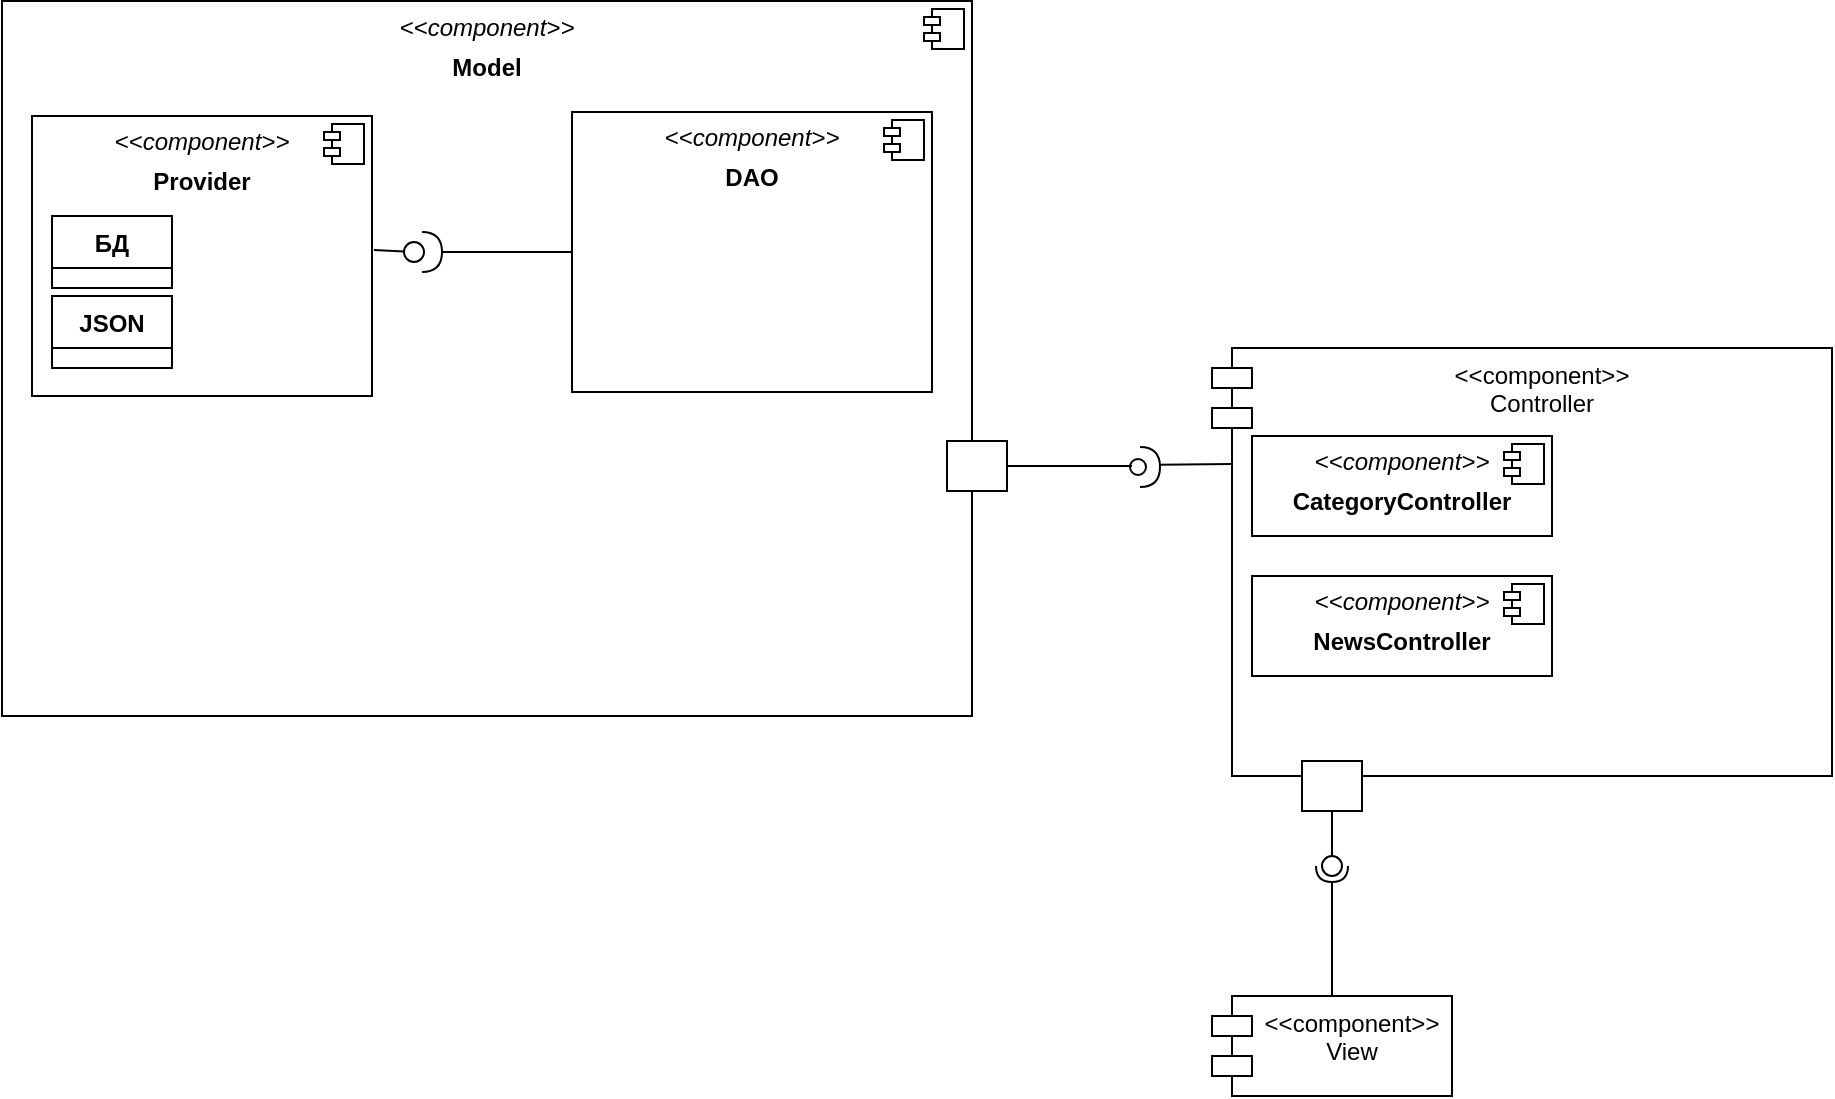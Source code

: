 <mxfile version="15.8.9" type="device"><diagram id="NtytEcPaFvOql98VsflQ" name="Page-1"><mxGraphModel dx="1374" dy="757" grid="1" gridSize="10" guides="1" tooltips="1" connect="1" arrows="1" fold="1" page="1" pageScale="1" pageWidth="2339" pageHeight="3300" math="0" shadow="0"><root><mxCell id="0"/><mxCell id="1" parent="0"/><mxCell id="FmLHZg3kcn91Z-muaStj-23" value="&lt;p style=&quot;margin: 0px ; margin-top: 6px ; text-align: center&quot;&gt;&lt;i&gt;&amp;lt;&amp;lt;component&amp;gt;&amp;gt;&lt;/i&gt;&lt;b&gt;&lt;br&gt;&lt;/b&gt;&lt;/p&gt;&lt;p style=&quot;margin: 0px ; margin-top: 6px ; text-align: center&quot;&gt;&lt;b&gt;Model&lt;/b&gt;&lt;/p&gt;&lt;p style=&quot;margin: 0px ; margin-left: 8px&quot;&gt;&lt;br&gt;&lt;/p&gt;" style="align=left;overflow=fill;html=1;dropTarget=0;" parent="1" vertex="1"><mxGeometry x="225" y="192.5" width="485" height="357.5" as="geometry"/></mxCell><mxCell id="FmLHZg3kcn91Z-muaStj-24" value="" style="shape=component;jettyWidth=8;jettyHeight=4;" parent="FmLHZg3kcn91Z-muaStj-23" vertex="1"><mxGeometry x="1" width="20" height="20" relative="1" as="geometry"><mxPoint x="-24" y="4" as="offset"/></mxGeometry></mxCell><mxCell id="FmLHZg3kcn91Z-muaStj-63" value="&lt;p style=&quot;margin: 0px ; margin-top: 6px ; text-align: center&quot;&gt;&lt;i&gt;&amp;lt;&amp;lt;component&amp;gt;&amp;gt;&lt;/i&gt;&lt;b&gt;&lt;br&gt;&lt;/b&gt;&lt;/p&gt;&lt;p style=&quot;margin: 0px ; margin-top: 6px ; text-align: center&quot;&gt;&lt;b&gt;Provider&lt;/b&gt;&lt;/p&gt;&lt;p style=&quot;margin: 0px ; margin-left: 8px&quot;&gt;&lt;br&gt;&lt;/p&gt;" style="align=left;overflow=fill;html=1;dropTarget=0;" parent="1" vertex="1"><mxGeometry x="240" y="250" width="170" height="140" as="geometry"/></mxCell><mxCell id="FmLHZg3kcn91Z-muaStj-64" value="" style="shape=component;jettyWidth=8;jettyHeight=4;" parent="FmLHZg3kcn91Z-muaStj-63" vertex="1"><mxGeometry x="1" width="20" height="20" relative="1" as="geometry"><mxPoint x="-24" y="4" as="offset"/></mxGeometry></mxCell><mxCell id="FmLHZg3kcn91Z-muaStj-13" value="&lt;&lt;component&gt;&gt;&#10;Controller" style="shape=module;align=left;spacingLeft=20;align=center;verticalAlign=top;" parent="1" vertex="1"><mxGeometry x="830" y="366" width="310" height="214" as="geometry"/></mxCell><mxCell id="FmLHZg3kcn91Z-muaStj-33" value="" style="group;rotation=0;" parent="1" vertex="1" connectable="0"><mxGeometry x="750" y="396.5" width="60" height="57" as="geometry"/></mxCell><mxCell id="FmLHZg3kcn91Z-muaStj-32" value="" style="ellipse;html=1;fontSize=11;align=center;fillColor=none;points=[];aspect=fixed;resizable=0;verticalAlign=bottom;labelPosition=center;verticalLabelPosition=top;flipH=1;rotation=0;" parent="FmLHZg3kcn91Z-muaStj-33" vertex="1"><mxGeometry x="39" y="25" width="8" height="8" as="geometry"/></mxCell><mxCell id="FmLHZg3kcn91Z-muaStj-55" value="&lt;span style=&quot;color: rgba(0 , 0 , 0 , 0) ; font-family: monospace ; font-size: 0px ; background-color: rgb(248 , 249 , 250)&quot;&gt;%3CmxGraphModel%3E%3Croot%3E%3CmxCell%20id%3D%220%22%2F%3E%3CmxCell%20id%3D%221%22%20parent%3D%220%22%2F%3E%3CmxCell%20id%3D%222%22%20value%3D%22%22%20style%3D%22endArrow%3Dnone%3Bhtml%3D1%3Brounded%3D0%3BentryX%3D0.956%3BentryY%3D0.443%3BentryDx%3D0%3BentryDy%3D0%3BentryPerimeter%3D0%3BexitX%3D0.601%3BexitY%3D0%3BexitDx%3D0%3BexitDy%3D0%3BexitPerimeter%3D0%3B%22%20edge%3D%221%22%20parent%3D%221%22%3E%3CmxGeometry%20width%3D%2250%22%20height%3D%2250%22%20relative%3D%221%22%20as%3D%22geometry%22%3E%3CmxPoint%20x%3D%22882.12%22%20y%3D%22600%22%20as%3D%22sourcePoint%22%2F%3E%3CmxPoint%20x%3D%22882.14%22%20y%3D%22545.56%22%20as%3D%22targetPoint%22%2F%3E%3C%2FmxGeometry%3E%3C%2FmxCell%3E%3C%2Froot%3E%3C%2FmxGraphModel%3E&lt;/span&gt;&lt;span style=&quot;color: rgba(0 , 0 , 0 , 0) ; font-family: monospace ; font-size: 0px ; background-color: rgb(248 , 249 , 250)&quot;&gt;%3CmxGraphModel%3E%3Croot%3E%3CmxCell%20id%3D%220%22%2F%3E%3CmxCell%20id%3D%221%22%20parent%3D%220%22%2F%3E%3CmxCell%20id%3D%222%22%20value%3D%22%22%20style%3D%22endArrow%3Dnone%3Bhtml%3D1%3Brounded%3D0%3BentryX%3D0.956%3BentryY%3D0.443%3BentryDx%3D0%3BentryDy%3D0%3BentryPerimeter%3D0%3BexitX%3D0.601%3BexitY%3D0%3BexitDx%3D0%3BexitDy%3D0%3BexitPerimeter%3D0%3B%22%20edge%3D%221%22%20parent%3D%221%22%3E%3CmxGeometry%20width%3D%2250%22%20height%3D%2250%22%20relative%3D%221%22%20as%3D%22geometry%22%3E%3CmxPoint%20x%3D%22882.12%22%20y%3D%22600%22%20as%3D%22sourcePoint%22%2F%3E%3CmxPoint%20x%3D%22882.14%22%20y%3D%22545.56%22%20as%3D%22targetPoint%22%2F%3E%3C%2FmxGeometry%3E%3C%2FmxCell%3E%3C%2Froot%3E%3C%2FmxGraphModel%3E&lt;/span&gt;" style="shape=requiredInterface;html=1;verticalLabelPosition=bottom;sketch=0;rotation=0;" parent="FmLHZg3kcn91Z-muaStj-33" vertex="1"><mxGeometry x="44" y="19" width="10" height="20" as="geometry"/></mxCell><mxCell id="FmLHZg3kcn91Z-muaStj-58" value="" style="endArrow=none;html=1;rounded=0;entryX=0.956;entryY=0.443;entryDx=0;entryDy=0;entryPerimeter=0;" parent="1" target="FmLHZg3kcn91Z-muaStj-55" edge="1"><mxGeometry width="50" height="50" relative="1" as="geometry"><mxPoint x="840" y="424" as="sourcePoint"/><mxPoint x="830" y="550" as="targetPoint"/></mxGeometry></mxCell><mxCell id="FmLHZg3kcn91Z-muaStj-62" value="" style="group;rotation=0;" parent="1" vertex="1" connectable="0"><mxGeometry x="410" y="313" width="35" height="15" as="geometry"/></mxCell><mxCell id="FmLHZg3kcn91Z-muaStj-59" value="" style="rounded=0;orthogonalLoop=1;jettySize=auto;html=1;endArrow=none;endFill=0;sketch=0;sourcePerimeterSpacing=0;targetPerimeterSpacing=0;" parent="FmLHZg3kcn91Z-muaStj-62" target="FmLHZg3kcn91Z-muaStj-61" edge="1"><mxGeometry relative="1" as="geometry"><mxPoint x="1" y="4" as="sourcePoint"/></mxGeometry></mxCell><mxCell id="FmLHZg3kcn91Z-muaStj-61" value="" style="ellipse;whiteSpace=wrap;html=1;align=center;aspect=fixed;resizable=0;points=[];outlineConnect=0;sketch=0;rotation=0;" parent="FmLHZg3kcn91Z-muaStj-62" vertex="1"><mxGeometry x="16" width="10" height="10" as="geometry"/></mxCell><mxCell id="Fh0oKrmo_WHc7oFSSMjM-10" value="&lt;span style=&quot;color: rgba(0 , 0 , 0 , 0) ; font-family: monospace ; font-size: 0px ; background-color: rgb(248 , 249 , 250)&quot;&gt;%3CmxGraphModel%3E%3Croot%3E%3CmxCell%20id%3D%220%22%2F%3E%3CmxCell%20id%3D%221%22%20parent%3D%220%22%2F%3E%3CmxCell%20id%3D%222%22%20value%3D%22%22%20style%3D%22endArrow%3Dnone%3Bhtml%3D1%3Brounded%3D0%3BentryX%3D0.956%3BentryY%3D0.443%3BentryDx%3D0%3BentryDy%3D0%3BentryPerimeter%3D0%3BexitX%3D0.601%3BexitY%3D0%3BexitDx%3D0%3BexitDy%3D0%3BexitPerimeter%3D0%3B%22%20edge%3D%221%22%20parent%3D%221%22%3E%3CmxGeometry%20width%3D%2250%22%20height%3D%2250%22%20relative%3D%221%22%20as%3D%22geometry%22%3E%3CmxPoint%20x%3D%22882.12%22%20y%3D%22600%22%20as%3D%22sourcePoint%22%2F%3E%3CmxPoint%20x%3D%22882.14%22%20y%3D%22545.56%22%20as%3D%22targetPoint%22%2F%3E%3C%2FmxGeometry%3E%3C%2FmxCell%3E%3C%2Froot%3E%3C%2FmxGraphModel%3E&lt;/span&gt;&lt;span style=&quot;color: rgba(0 , 0 , 0 , 0) ; font-family: monospace ; font-size: 0px ; background-color: rgb(248 , 249 , 250)&quot;&gt;%3CmxGraphModel%3E%3Croot%3E%3CmxCell%20id%3D%220%22%2F%3E%3CmxCell%20id%3D%221%22%20parent%3D%220%22%2F%3E%3CmxCell%20id%3D%222%22%20value%3D%22%22%20style%3D%22endArrow%3Dnone%3Bhtml%3D1%3Brounded%3D0%3BentryX%3D0.956%3BentryY%3D0.443%3BentryDx%3D0%3BentryDy%3D0%3BentryPerimeter%3D0%3BexitX%3D0.601%3BexitY%3D0%3BexitDx%3D0%3BexitDy%3D0%3BexitPerimeter%3D0%3B%22%20edge%3D%221%22%20parent%3D%221%22%3E%3CmxGeometry%20width%3D%2250%22%20height%3D%2250%22%20relative%3D%221%22%20as%3D%22geometry%22%3E%3CmxPoint%20x%3D%22882.12%22%20y%3D%22600%22%20as%3D%22sourcePoint%22%2F%3E%3CmxPoint%20x%3D%22882.14%22%20y%3D%22545.56%22%20as%3D%22targetPoint%22%2F%3E%3C%2FmxGeometry%3E%3C%2FmxCell%3E%3C%2Froot%3E%3C%2FmxGraphModel%3E&lt;/span&gt;" style="shape=requiredInterface;html=1;verticalLabelPosition=bottom;sketch=0;rotation=0;" vertex="1" parent="FmLHZg3kcn91Z-muaStj-62"><mxGeometry x="25" y="-5" width="10" height="20" as="geometry"/></mxCell><mxCell id="FmLHZg3kcn91Z-muaStj-68" value="БД" style="swimlane;fontStyle=1;align=center;verticalAlign=top;childLayout=stackLayout;horizontal=1;startSize=26;horizontalStack=0;resizeParent=1;resizeParentMax=0;resizeLast=0;collapsible=1;marginBottom=0;" parent="1" vertex="1"><mxGeometry x="250" y="300" width="60" height="36" as="geometry"/></mxCell><mxCell id="FmLHZg3kcn91Z-muaStj-69" value="JSON" style="swimlane;fontStyle=1;align=center;verticalAlign=top;childLayout=stackLayout;horizontal=1;startSize=26;horizontalStack=0;resizeParent=1;resizeParentMax=0;resizeLast=0;collapsible=1;marginBottom=0;" parent="1" vertex="1"><mxGeometry x="250" y="340" width="60" height="36" as="geometry"/></mxCell><mxCell id="Fh0oKrmo_WHc7oFSSMjM-1" value="&lt;p style=&quot;margin: 0px ; margin-top: 6px ; text-align: center&quot;&gt;&lt;i&gt;&amp;lt;&amp;lt;component&amp;gt;&amp;gt;&lt;/i&gt;&lt;b&gt;&lt;br&gt;&lt;/b&gt;&lt;/p&gt;&lt;p style=&quot;margin: 0px ; margin-top: 6px ; text-align: center&quot;&gt;&lt;b&gt;DAO&lt;/b&gt;&lt;/p&gt;&lt;p style=&quot;margin: 0px ; margin-left: 8px&quot;&gt;&lt;br&gt;&lt;/p&gt;" style="align=left;overflow=fill;html=1;dropTarget=0;" vertex="1" parent="1"><mxGeometry x="510" y="248" width="180" height="140" as="geometry"/></mxCell><mxCell id="Fh0oKrmo_WHc7oFSSMjM-2" value="" style="shape=component;jettyWidth=8;jettyHeight=4;" vertex="1" parent="Fh0oKrmo_WHc7oFSSMjM-1"><mxGeometry x="1" width="20" height="20" relative="1" as="geometry"><mxPoint x="-24" y="4" as="offset"/></mxGeometry></mxCell><mxCell id="Fh0oKrmo_WHc7oFSSMjM-11" value="" style="endArrow=none;html=1;rounded=0;entryX=0;entryY=0.5;entryDx=0;entryDy=0;exitX=1;exitY=0.5;exitDx=0;exitDy=0;exitPerimeter=0;" edge="1" parent="1" source="Fh0oKrmo_WHc7oFSSMjM-10" target="Fh0oKrmo_WHc7oFSSMjM-1"><mxGeometry width="50" height="50" relative="1" as="geometry"><mxPoint x="892.12" y="610" as="sourcePoint"/><mxPoint x="892.14" y="555.56" as="targetPoint"/></mxGeometry></mxCell><mxCell id="FmLHZg3kcn91Z-muaStj-30" value="" style="html=1;rounded=0;rotation=90;" parent="1" vertex="1"><mxGeometry x="700" y="410" width="25" height="30" as="geometry"/></mxCell><mxCell id="FmLHZg3kcn91Z-muaStj-31" value="" style="endArrow=none;html=1;rounded=0;align=center;verticalAlign=top;endFill=0;labelBackgroundColor=none;endSize=2;" parent="1" source="FmLHZg3kcn91Z-muaStj-30" edge="1"><mxGeometry relative="1" as="geometry"><mxPoint x="790" y="425" as="targetPoint"/></mxGeometry></mxCell><mxCell id="FmLHZg3kcn91Z-muaStj-12" value="" style="group;rotation=90;" parent="1" vertex="1" connectable="0"><mxGeometry x="830" y="630" width="130" height="20" as="geometry"/></mxCell><mxCell id="FmLHZg3kcn91Z-muaStj-7" value="" style="rounded=0;orthogonalLoop=1;jettySize=auto;html=1;endArrow=none;endFill=0;sketch=0;sourcePerimeterSpacing=0;targetPerimeterSpacing=0;" parent="FmLHZg3kcn91Z-muaStj-12" target="FmLHZg3kcn91Z-muaStj-9" edge="1"><mxGeometry relative="1" as="geometry"><mxPoint x="60" y="-55" as="sourcePoint"/></mxGeometry></mxCell><mxCell id="FmLHZg3kcn91Z-muaStj-8" value="" style="rounded=0;orthogonalLoop=1;jettySize=auto;html=1;endArrow=halfCircle;endFill=0;entryX=0.5;entryY=0.5;endSize=6;strokeWidth=1;sketch=0;" parent="FmLHZg3kcn91Z-muaStj-12" target="FmLHZg3kcn91Z-muaStj-9" edge="1"><mxGeometry relative="1" as="geometry"><mxPoint x="60" y="65" as="sourcePoint"/></mxGeometry></mxCell><mxCell id="FmLHZg3kcn91Z-muaStj-9" value="" style="ellipse;whiteSpace=wrap;html=1;align=center;aspect=fixed;resizable=0;points=[];outlineConnect=0;sketch=0;rotation=90;" parent="FmLHZg3kcn91Z-muaStj-12" vertex="1"><mxGeometry x="55" y="-10" width="10" height="10" as="geometry"/></mxCell><mxCell id="Fh0oKrmo_WHc7oFSSMjM-13" value="" style="html=1;rounded=0;rotation=90;" vertex="1" parent="FmLHZg3kcn91Z-muaStj-12"><mxGeometry x="47.5" y="-60" width="25" height="30" as="geometry"/></mxCell><mxCell id="FmLHZg3kcn91Z-muaStj-5" value="&lt;&lt;component&gt;&gt;&#10;View" style="shape=module;align=left;spacingLeft=20;align=center;verticalAlign=top;" parent="1" vertex="1"><mxGeometry x="830" y="690" width="120" height="50" as="geometry"/></mxCell><mxCell id="Fh0oKrmo_WHc7oFSSMjM-14" value="&lt;p style=&quot;margin: 0px ; margin-top: 6px ; text-align: center&quot;&gt;&lt;i&gt;&amp;lt;&amp;lt;component&amp;gt;&amp;gt;&lt;/i&gt;&lt;b&gt;&lt;br&gt;&lt;/b&gt;&lt;/p&gt;&lt;p style=&quot;margin: 0px ; margin-top: 6px ; text-align: center&quot;&gt;&lt;b&gt;CategoryController&lt;/b&gt;&lt;/p&gt;&lt;p style=&quot;margin: 0px ; margin-left: 8px&quot;&gt;&lt;br&gt;&lt;/p&gt;" style="align=left;overflow=fill;html=1;dropTarget=0;" vertex="1" parent="1"><mxGeometry x="850" y="410" width="150" height="50" as="geometry"/></mxCell><mxCell id="Fh0oKrmo_WHc7oFSSMjM-15" value="" style="shape=component;jettyWidth=8;jettyHeight=4;" vertex="1" parent="Fh0oKrmo_WHc7oFSSMjM-14"><mxGeometry x="1" width="20" height="20" relative="1" as="geometry"><mxPoint x="-24" y="4" as="offset"/></mxGeometry></mxCell><mxCell id="Fh0oKrmo_WHc7oFSSMjM-16" value="&lt;p style=&quot;margin: 0px ; margin-top: 6px ; text-align: center&quot;&gt;&lt;i&gt;&amp;lt;&amp;lt;component&amp;gt;&amp;gt;&lt;/i&gt;&lt;b&gt;&lt;br&gt;&lt;/b&gt;&lt;/p&gt;&lt;p style=&quot;margin: 0px ; margin-top: 6px ; text-align: center&quot;&gt;&lt;b&gt;NewsController&lt;/b&gt;&lt;/p&gt;&lt;p style=&quot;margin: 0px ; margin-left: 8px&quot;&gt;&lt;br&gt;&lt;/p&gt;" style="align=left;overflow=fill;html=1;dropTarget=0;" vertex="1" parent="1"><mxGeometry x="850" y="480" width="150" height="50" as="geometry"/></mxCell><mxCell id="Fh0oKrmo_WHc7oFSSMjM-17" value="" style="shape=component;jettyWidth=8;jettyHeight=4;" vertex="1" parent="Fh0oKrmo_WHc7oFSSMjM-16"><mxGeometry x="1" width="20" height="20" relative="1" as="geometry"><mxPoint x="-24" y="4" as="offset"/></mxGeometry></mxCell></root></mxGraphModel></diagram></mxfile>